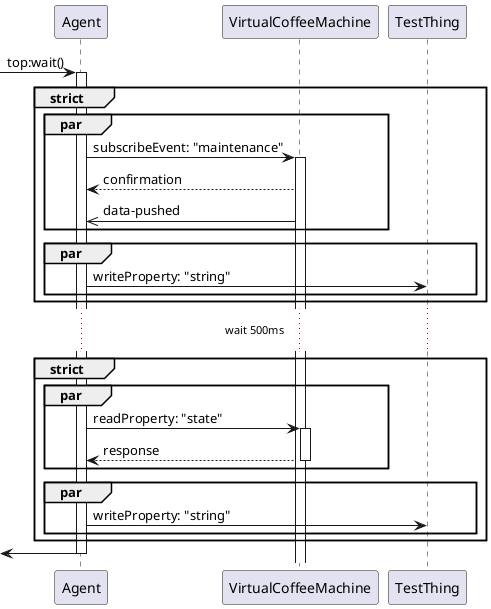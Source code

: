 @startuml wait
[->"Agent": top:wait()
activate "Agent"

group strict 
par 
"Agent" -> "VirtualCoffeeMachine" : subscribeEvent: "maintenance"
activate "VirtualCoffeeMachine"
"VirtualCoffeeMachine" --> "Agent" : confirmation
"VirtualCoffeeMachine" ->> "Agent" : data-pushed
end 
par 
"Agent" -> "TestThing" : writeProperty: "string"
end
end 

... wait 500ms ...

group strict 
par 
"Agent" -> "VirtualCoffeeMachine" : readProperty: "state"
activate "VirtualCoffeeMachine"
"VirtualCoffeeMachine" --> "Agent" : response
deactivate "VirtualCoffeeMachine"
end 
par 
"Agent" -> "TestThing" : writeProperty: "string"
end
end 

[<-"Agent"
deactivate "Agent"
@enduml